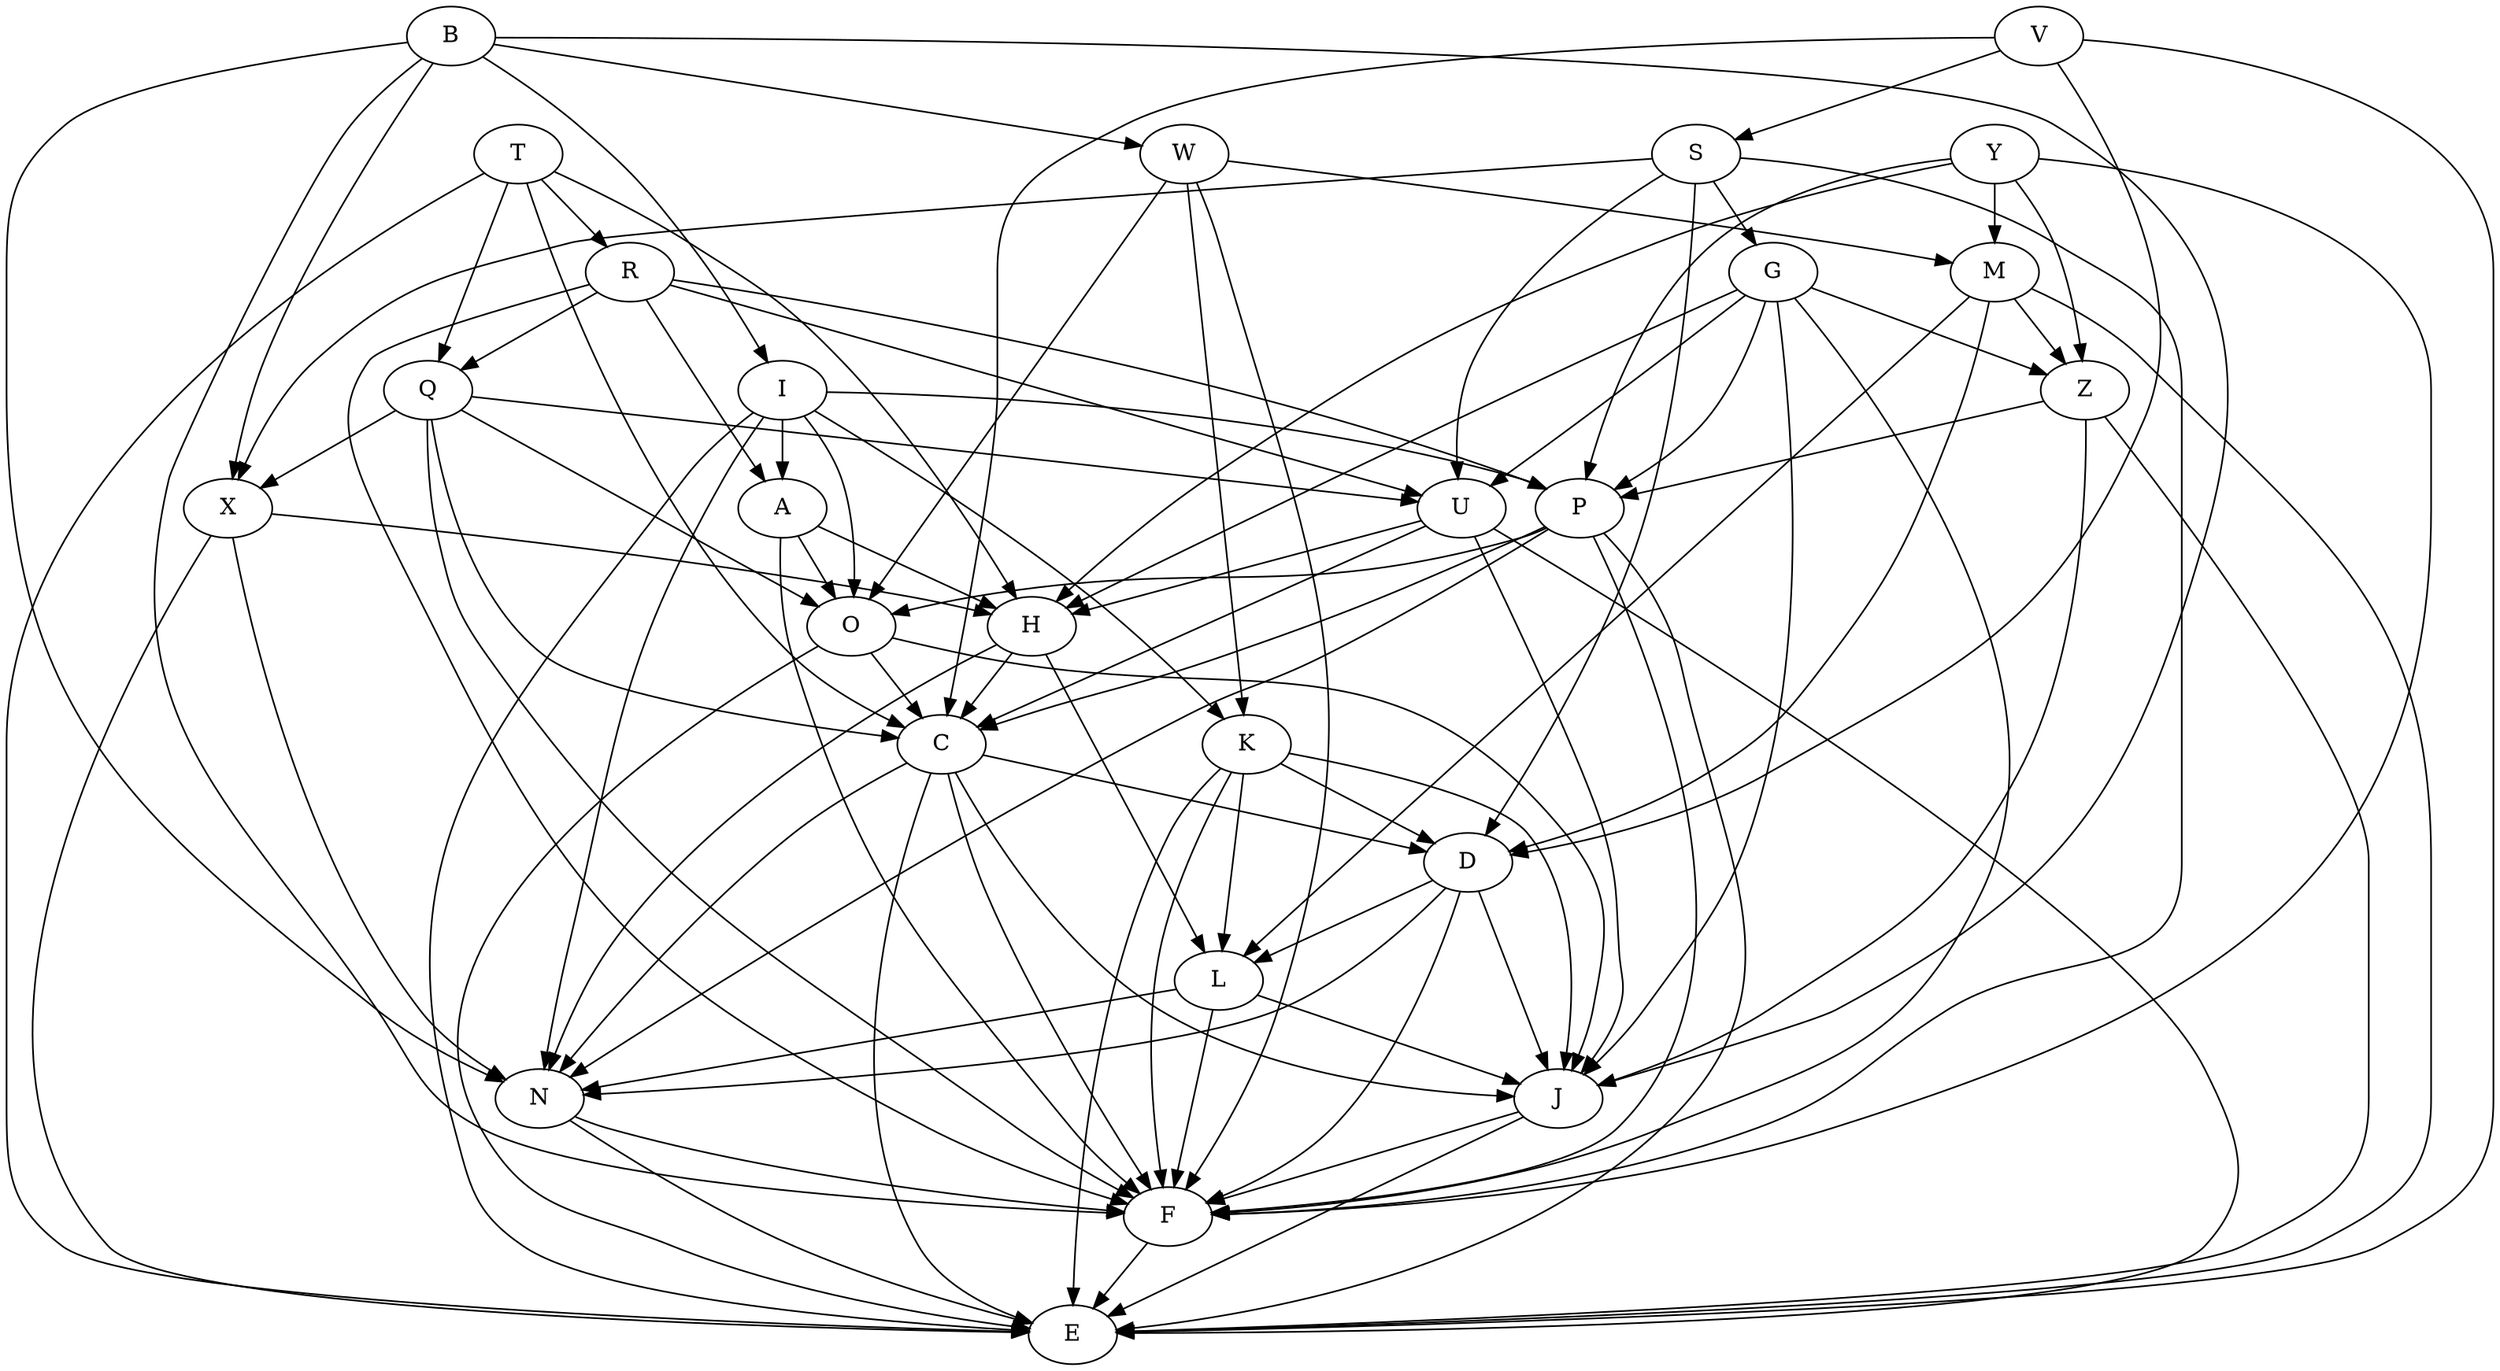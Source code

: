 digraph {
  A;
  B;
  C;
  D;
  E;
  F;
  G;
  H;
  I;
  J;
  K;
  L;
  M;
  N;
  O;
  P;
  Q;
  R;
  S;
  T;
  U;
  V;
  W;
  X;
  Y;
  Z;
  A -> F;
  A -> H;
  A -> O;
  B -> F;
  B -> I;
  B -> J;
  B -> N;
  B -> W;
  B -> X;
  C -> D;
  C -> E;
  C -> F;
  C -> J;
  C -> N;
  D -> F;
  D -> J;
  D -> L;
  D -> N;
  F -> E;
  G -> F;
  G -> H;
  G -> J;
  G -> P;
  G -> U;
  G -> Z;
  H -> C;
  H -> L;
  H -> N;
  I -> A;
  I -> E;
  I -> K;
  I -> N;
  I -> O;
  I -> P;
  J -> E;
  J -> F;
  K -> D;
  K -> E;
  K -> F;
  K -> J;
  K -> L;
  L -> F;
  L -> J;
  L -> N;
  M -> D;
  M -> E;
  M -> L;
  M -> Z;
  N -> E;
  N -> F;
  O -> C;
  O -> E;
  O -> J;
  P -> C;
  P -> E;
  P -> F;
  P -> N;
  P -> O;
  Q -> C;
  Q -> F;
  Q -> O;
  Q -> U;
  Q -> X;
  R -> A;
  R -> F;
  R -> P;
  R -> Q;
  R -> U;
  S -> D;
  S -> F;
  S -> G;
  S -> U;
  S -> X;
  T -> C;
  T -> E;
  T -> H;
  T -> Q;
  T -> R;
  U -> C;
  U -> E;
  U -> H;
  U -> J;
  V -> C;
  V -> D;
  V -> E;
  V -> S;
  W -> F;
  W -> K;
  W -> M;
  W -> O;
  X -> E;
  X -> H;
  X -> N;
  Y -> F;
  Y -> H;
  Y -> M;
  Y -> P;
  Y -> Z;
  Z -> E;
  Z -> J;
  Z -> P;
}
